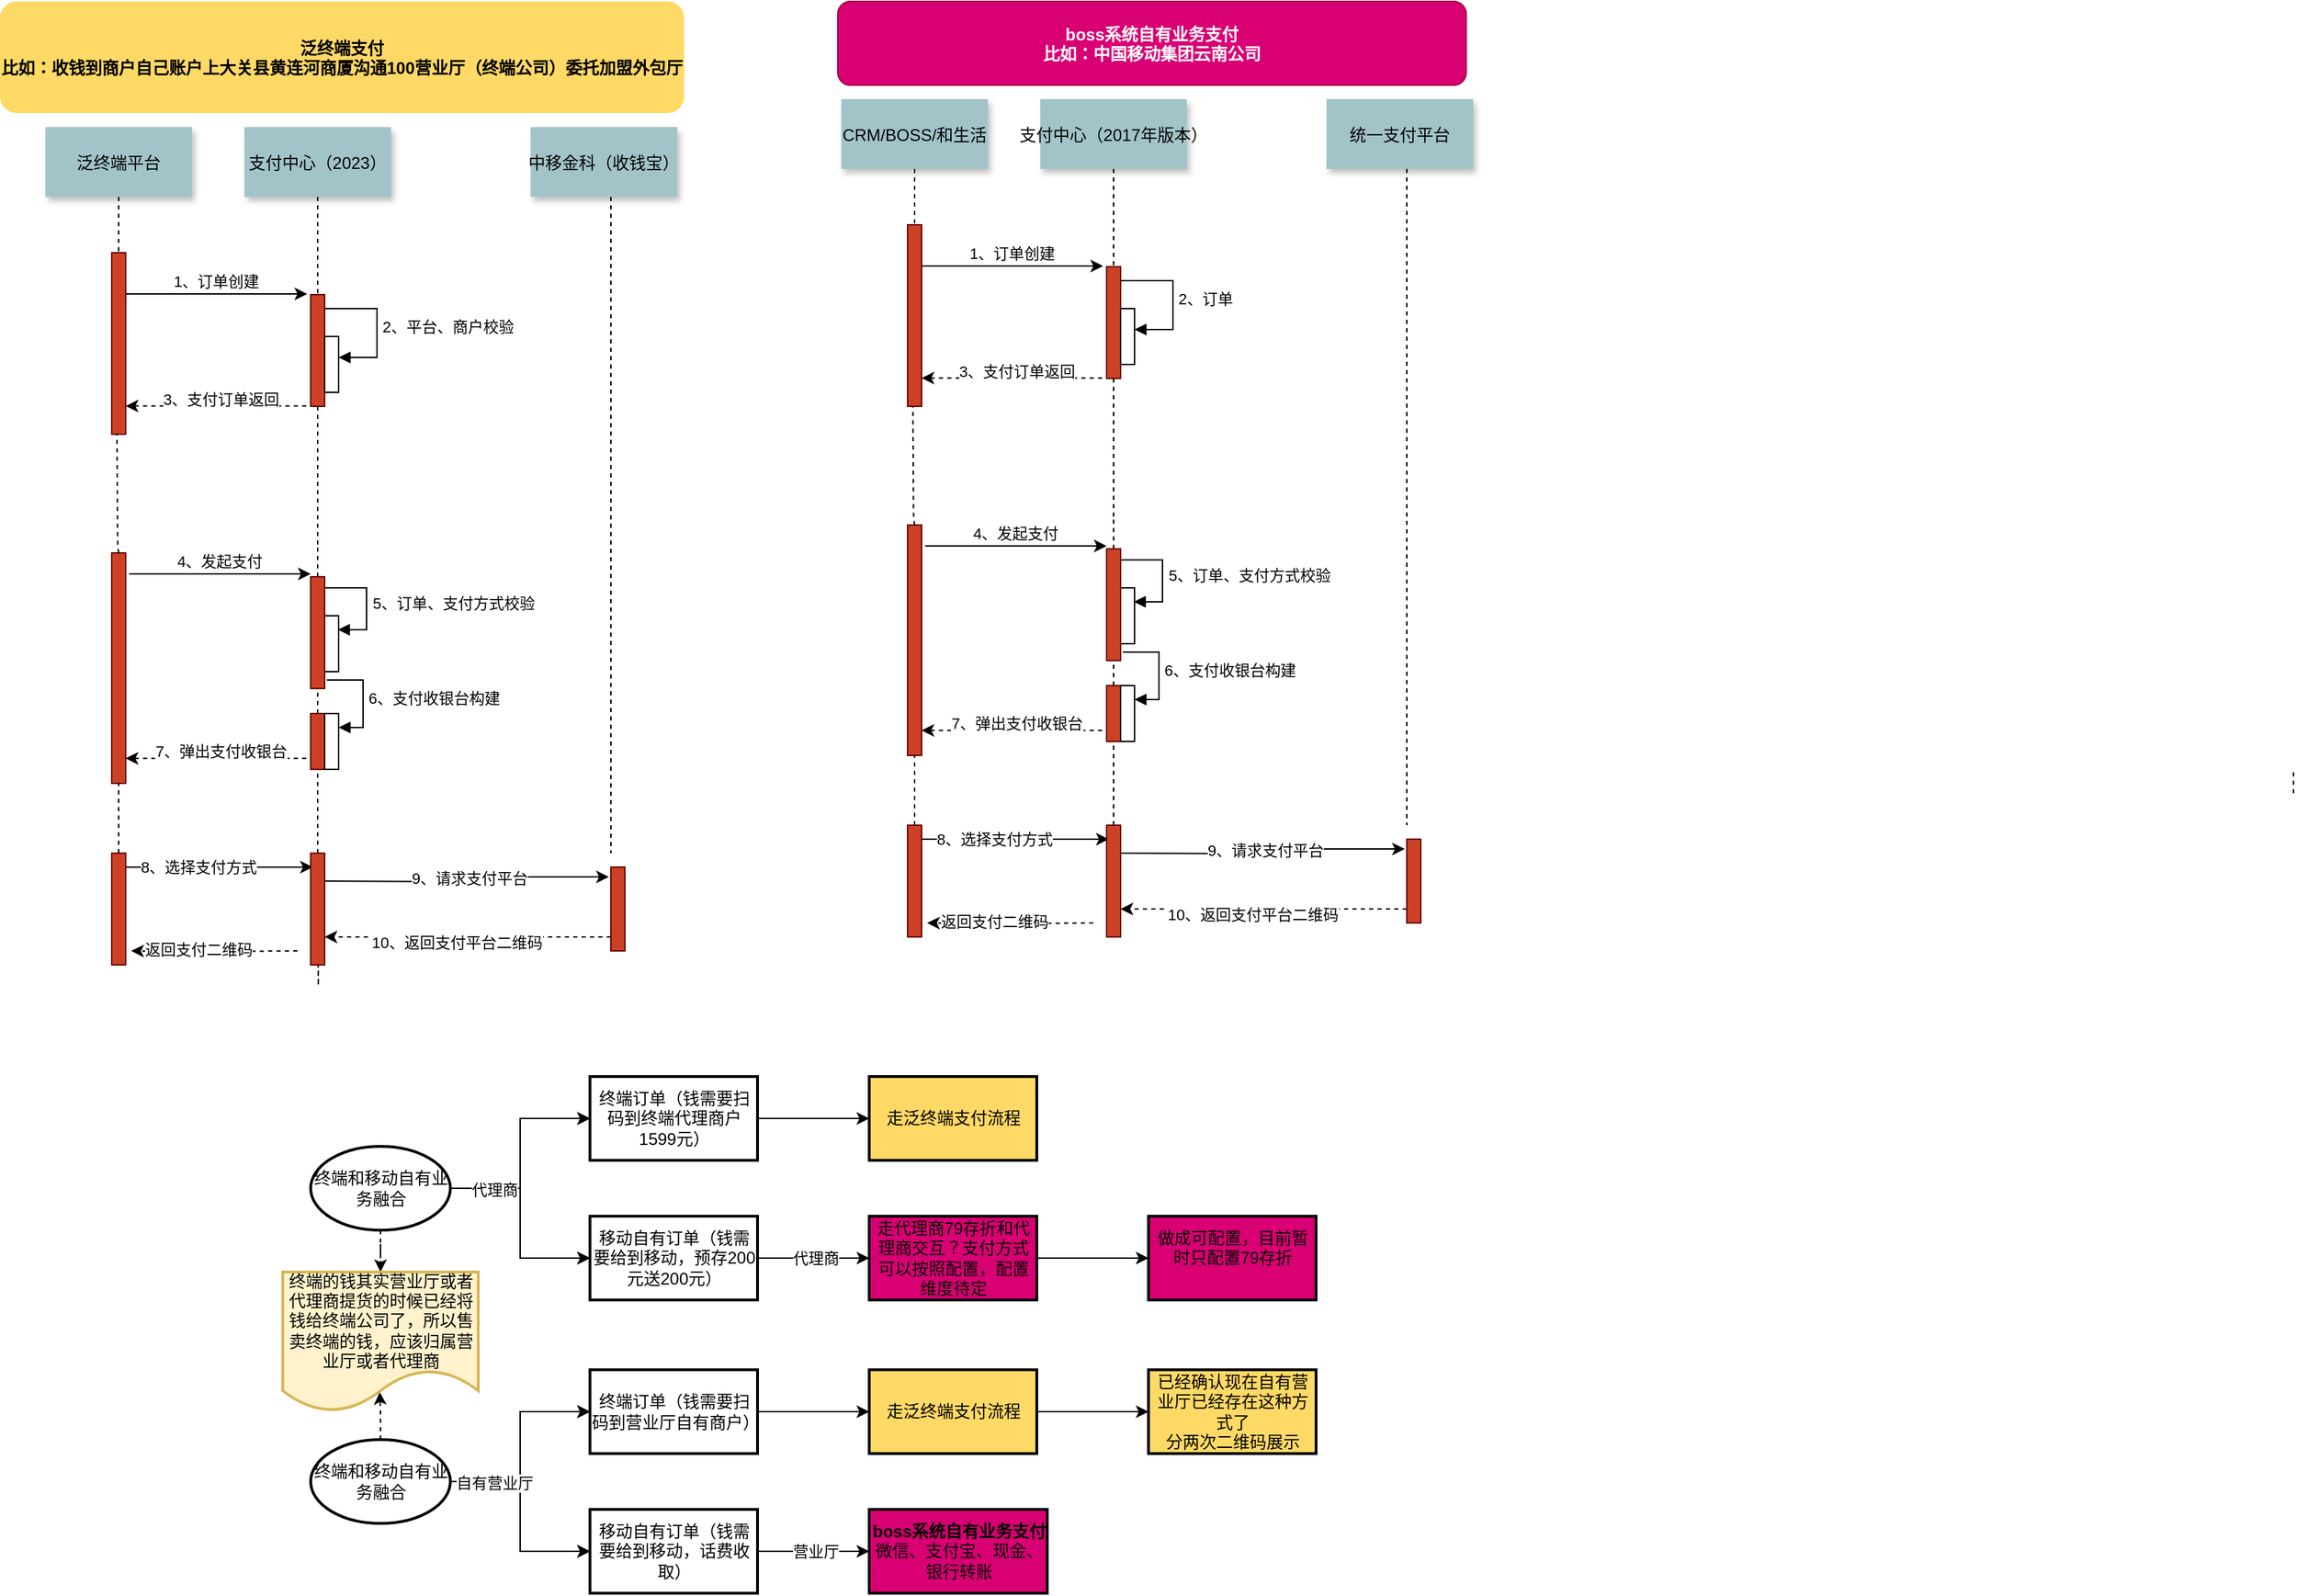 <mxfile version="24.6.4" type="github" pages="2">
  <diagram name="Page-1" id="9361dd3d-8414-5efd-6122-117bd74ce7a7">
    <mxGraphModel dx="943" dy="3307" grid="1" gridSize="10" guides="1" tooltips="1" connect="1" arrows="1" fold="1" page="1" pageScale="1.5" pageWidth="1200" pageHeight="1920" background="none" math="0" shadow="0">
      <root>
        <mxCell id="0" />
        <mxCell id="1" parent="0" />
        <mxCell id="4" value="泛终端平台" style="shadow=1;fillColor=#A2C4C9;strokeColor=none" parent="1" vertex="1">
          <mxGeometry x="152.5" y="60" width="105" height="50" as="geometry" />
        </mxCell>
        <mxCell id="6" value="" style="fillColor=#CC4125;strokeColor=#660000" parent="1" vertex="1">
          <mxGeometry x="342.5" y="180" width="10" height="80" as="geometry" />
        </mxCell>
        <mxCell id="7" value="支付中心（2023）" style="shadow=1;fillColor=#A2C4C9;strokeColor=none" parent="1" vertex="1">
          <mxGeometry x="295" y="60" width="105" height="50" as="geometry" />
        </mxCell>
        <mxCell id="8" value="" style="edgeStyle=none;endArrow=none;dashed=1" parent="1" source="7" target="6" edge="1">
          <mxGeometry x="272.335" y="165" width="100" height="100" as="geometry">
            <mxPoint x="347.259" y="110" as="sourcePoint" />
            <mxPoint x="347.576" y="165" as="targetPoint" />
          </mxGeometry>
        </mxCell>
        <mxCell id="9" value="1、订单创建" style="edgeStyle=none;verticalLabelPosition=top;verticalAlign=bottom" parent="1" edge="1">
          <mxGeometry x="220" y="92" width="100" height="100" as="geometry">
            <mxPoint x="210" y="179.5" as="sourcePoint" />
            <mxPoint x="340" y="179.5" as="targetPoint" />
          </mxGeometry>
        </mxCell>
        <mxCell id="11" value="" style="edgeStyle=none;verticalLabelPosition=top;verticalAlign=bottom;endArrow=none;startArrow=classic;dashed=1" parent="1" edge="1">
          <mxGeometry x="220" y="172.259" width="100" height="100" as="geometry">
            <mxPoint x="210" y="259.759" as="sourcePoint" />
            <mxPoint x="340" y="259.759" as="targetPoint" />
          </mxGeometry>
        </mxCell>
        <mxCell id="1Yy7cPz-D2KHI5b2dax2-93" value="3、支付订单返回" style="edgeLabel;html=1;align=center;verticalAlign=middle;resizable=0;points=[];" parent="11" vertex="1" connectable="0">
          <mxGeometry relative="1" as="geometry">
            <mxPoint x="3" y="-5" as="offset" />
          </mxGeometry>
        </mxCell>
        <mxCell id="52" value="" style="edgeStyle=none;endArrow=none;dashed=1" parent="1" source="1Yy7cPz-D2KHI5b2dax2-121" edge="1">
          <mxGeometry x="376.571" y="339.697" width="100" height="100" as="geometry">
            <mxPoint x="347.806" y="580" as="sourcePoint" />
            <mxPoint x="347.5" y="359.997" as="targetPoint" />
            <Array as="points" />
          </mxGeometry>
        </mxCell>
        <mxCell id="71" value="泛终端支付&#xa;比如：收钱到商户自己账户上大关县黄连河商厦沟通100营业厅（终端公司）委托加盟外包厅" style="rounded=1;fontStyle=1;fillColor=#FFD966;strokeColor=none" parent="1" vertex="1">
          <mxGeometry x="120" y="-30" width="490" height="80" as="geometry" />
        </mxCell>
        <mxCell id="1Yy7cPz-D2KHI5b2dax2-110" value="" style="html=1;points=[[0,0,0,0,5],[0,1,0,0,-5],[1,0,0,0,5],[1,1,0,0,-5]];perimeter=orthogonalPerimeter;outlineConnect=0;targetShapes=umlLifeline;portConstraint=eastwest;newEdgeStyle={&quot;curved&quot;:0,&quot;rounded&quot;:0};fillColor=none;" parent="1" vertex="1">
          <mxGeometry x="352.5" y="210" width="10" height="40" as="geometry" />
        </mxCell>
        <mxCell id="1Yy7cPz-D2KHI5b2dax2-111" value="2、平台、商户校验" style="html=1;align=left;spacingLeft=2;endArrow=block;rounded=0;edgeStyle=orthogonalEdgeStyle;curved=0;rounded=0;" parent="1" source="6" target="1Yy7cPz-D2KHI5b2dax2-110" edge="1">
          <mxGeometry relative="1" as="geometry">
            <mxPoint x="370" y="190" as="sourcePoint" />
            <Array as="points">
              <mxPoint x="390" y="190" />
              <mxPoint x="390" y="225" />
            </Array>
          </mxGeometry>
        </mxCell>
        <mxCell id="1Yy7cPz-D2KHI5b2dax2-113" value="" style="edgeStyle=none;endArrow=none;dashed=1" parent="1" source="6" edge="1">
          <mxGeometry x="376.571" y="339.697" width="100" height="100" as="geometry">
            <mxPoint x="348" y="260" as="sourcePoint" />
            <mxPoint x="347.5" y="360" as="targetPoint" />
            <Array as="points" />
          </mxGeometry>
        </mxCell>
        <mxCell id="1Yy7cPz-D2KHI5b2dax2-114" value="4、发起支付" style="edgeStyle=none;verticalLabelPosition=top;verticalAlign=bottom" parent="1" edge="1">
          <mxGeometry width="100" height="100" as="geometry">
            <mxPoint x="212.5" y="380" as="sourcePoint" />
            <mxPoint x="342.5" y="380" as="targetPoint" />
            <mxPoint as="offset" />
          </mxGeometry>
        </mxCell>
        <mxCell id="1Yy7cPz-D2KHI5b2dax2-119" value="" style="html=1;points=[[0,0,0,0,5],[0,1,0,0,-5],[1,0,0,0,5],[1,1,0,0,-5]];perimeter=orthogonalPerimeter;outlineConnect=0;targetShapes=umlLifeline;portConstraint=eastwest;newEdgeStyle={&quot;curved&quot;:0,&quot;rounded&quot;:0};" parent="1" vertex="1">
          <mxGeometry x="352.5" y="410" width="10" height="40" as="geometry" />
        </mxCell>
        <mxCell id="1Yy7cPz-D2KHI5b2dax2-120" value="5、订单、支付方式校验" style="html=1;align=left;spacingLeft=2;endArrow=block;rounded=0;edgeStyle=orthogonalEdgeStyle;curved=0;rounded=0;" parent="1" edge="1">
          <mxGeometry relative="1" as="geometry">
            <mxPoint x="352.5" y="390" as="sourcePoint" />
            <Array as="points">
              <mxPoint x="382.5" y="420" />
            </Array>
            <mxPoint x="362" y="420" as="targetPoint" />
          </mxGeometry>
        </mxCell>
        <mxCell id="1Yy7cPz-D2KHI5b2dax2-122" value="" style="edgeStyle=none;endArrow=none;dashed=1" parent="1" source="1Yy7cPz-D2KHI5b2dax2-123" target="1Yy7cPz-D2KHI5b2dax2-121" edge="1">
          <mxGeometry x="376.571" y="339.697" width="100" height="100" as="geometry">
            <mxPoint x="347.806" y="580" as="sourcePoint" />
            <mxPoint x="347.5" y="359.997" as="targetPoint" />
            <Array as="points" />
          </mxGeometry>
        </mxCell>
        <mxCell id="1Yy7cPz-D2KHI5b2dax2-121" value="" style="fillColor=#CC4125;strokeColor=#660000" parent="1" vertex="1">
          <mxGeometry x="342.5" y="382.084" width="10" height="80" as="geometry" />
        </mxCell>
        <mxCell id="1Yy7cPz-D2KHI5b2dax2-124" value="" style="edgeStyle=none;endArrow=none;dashed=1" parent="1" source="1Yy7cPz-D2KHI5b2dax2-151" target="1Yy7cPz-D2KHI5b2dax2-123" edge="1">
          <mxGeometry x="376.571" y="339.697" width="100" height="100" as="geometry">
            <mxPoint x="347.806" y="580" as="sourcePoint" />
            <mxPoint x="348" y="462" as="targetPoint" />
            <Array as="points" />
          </mxGeometry>
        </mxCell>
        <mxCell id="1Yy7cPz-D2KHI5b2dax2-123" value="" style="fillColor=#CC4125;strokeColor=#660000" parent="1" vertex="1">
          <mxGeometry x="342.5" y="480.004" width="10" height="40" as="geometry" />
        </mxCell>
        <mxCell id="1Yy7cPz-D2KHI5b2dax2-126" value="" style="edgeStyle=none;verticalLabelPosition=top;verticalAlign=bottom;endArrow=none;startArrow=classic;dashed=1" parent="1" edge="1">
          <mxGeometry x="220" y="172.259" width="100" height="100" as="geometry">
            <mxPoint x="210" y="512.079" as="sourcePoint" />
            <mxPoint x="340" y="512.079" as="targetPoint" />
          </mxGeometry>
        </mxCell>
        <mxCell id="1Yy7cPz-D2KHI5b2dax2-127" value="7、弹出支付收银台" style="edgeLabel;html=1;align=center;verticalAlign=middle;resizable=0;points=[];" parent="1Yy7cPz-D2KHI5b2dax2-126" vertex="1" connectable="0">
          <mxGeometry relative="1" as="geometry">
            <mxPoint x="3" y="-5" as="offset" />
          </mxGeometry>
        </mxCell>
        <mxCell id="1Yy7cPz-D2KHI5b2dax2-131" value="" style="html=1;points=[[0,0,0,0,5],[0,1,0,0,-5],[1,0,0,0,5],[1,1,0,0,-5]];perimeter=orthogonalPerimeter;outlineConnect=0;targetShapes=umlLifeline;portConstraint=eastwest;newEdgeStyle={&quot;curved&quot;:0,&quot;rounded&quot;:0};" parent="1" vertex="1">
          <mxGeometry x="352.5" y="480" width="10" height="40" as="geometry" />
        </mxCell>
        <mxCell id="1Yy7cPz-D2KHI5b2dax2-132" value="6、支付收银台构建" style="html=1;align=left;spacingLeft=2;endArrow=block;rounded=0;edgeStyle=orthogonalEdgeStyle;curved=0;rounded=0;exitX=1.15;exitY=0.924;exitDx=0;exitDy=0;exitPerimeter=0;" parent="1" source="1Yy7cPz-D2KHI5b2dax2-121" target="1Yy7cPz-D2KHI5b2dax2-131" edge="1">
          <mxGeometry relative="1" as="geometry">
            <mxPoint x="363" y="460" as="sourcePoint" />
            <Array as="points">
              <mxPoint x="380" y="456" />
              <mxPoint x="380" y="490" />
            </Array>
          </mxGeometry>
        </mxCell>
        <mxCell id="1Yy7cPz-D2KHI5b2dax2-134" value="" style="edgeStyle=elbowEdgeStyle;elbow=horizontal;endArrow=none;dashed=1" parent="1" source="4" target="2" edge="1">
          <mxGeometry x="230.0" y="310" width="100" height="100" as="geometry">
            <mxPoint x="200" y="110" as="sourcePoint" />
            <mxPoint x="200" y="530" as="targetPoint" />
            <Array as="points" />
          </mxGeometry>
        </mxCell>
        <mxCell id="2" value="" style="fillColor=#CC4125;strokeColor=#660000" parent="1" vertex="1">
          <mxGeometry x="200" y="150" width="10" height="130" as="geometry" />
        </mxCell>
        <mxCell id="66" value="" style="fillColor=#CC4125;strokeColor=#660000" parent="1" vertex="1">
          <mxGeometry x="200" y="365" width="10" height="165" as="geometry" />
        </mxCell>
        <mxCell id="1Yy7cPz-D2KHI5b2dax2-140" value="" style="edgeStyle=none;endArrow=none;dashed=1;entryX=0.25;entryY=1;entryDx=0;entryDy=0;exitX=0.5;exitY=0;exitDx=0;exitDy=0;" parent="1" source="66" edge="1">
          <mxGeometry x="376.571" y="339.697" width="100" height="100" as="geometry">
            <mxPoint x="206.25" y="360" as="sourcePoint" />
            <mxPoint x="203.75" y="280" as="targetPoint" />
            <Array as="points">
              <mxPoint x="204.25" y="360" />
            </Array>
          </mxGeometry>
        </mxCell>
        <mxCell id="1Yy7cPz-D2KHI5b2dax2-152" value="" style="edgeStyle=orthogonalEdgeStyle;rounded=0;orthogonalLoop=1;jettySize=auto;html=1;entryX=0.15;entryY=0.125;entryDx=0;entryDy=0;entryPerimeter=0;" parent="1" source="1Yy7cPz-D2KHI5b2dax2-147" target="1Yy7cPz-D2KHI5b2dax2-151" edge="1">
          <mxGeometry relative="1" as="geometry">
            <Array as="points">
              <mxPoint x="310" y="590" />
              <mxPoint x="310" y="590" />
            </Array>
          </mxGeometry>
        </mxCell>
        <mxCell id="1Yy7cPz-D2KHI5b2dax2-154" value="8、选择支付方式" style="edgeLabel;html=1;align=center;verticalAlign=middle;resizable=0;points=[];" parent="1Yy7cPz-D2KHI5b2dax2-152" vertex="1" connectable="0">
          <mxGeometry x="-0.224" relative="1" as="geometry">
            <mxPoint as="offset" />
          </mxGeometry>
        </mxCell>
        <mxCell id="1Yy7cPz-D2KHI5b2dax2-147" value="" style="fillColor=#CC4125;strokeColor=#660000" parent="1" vertex="1">
          <mxGeometry x="200" y="580" width="10" height="80" as="geometry" />
        </mxCell>
        <mxCell id="1Yy7cPz-D2KHI5b2dax2-150" value="" style="edgeStyle=none;endArrow=none;dashed=1;entryX=0.5;entryY=1;entryDx=0;entryDy=0;" parent="1" target="66" edge="1">
          <mxGeometry x="376.571" y="339.697" width="100" height="100" as="geometry">
            <mxPoint x="205" y="580" as="sourcePoint" />
            <mxPoint x="358" y="530" as="targetPoint" />
            <Array as="points">
              <mxPoint x="205" y="580" />
            </Array>
          </mxGeometry>
        </mxCell>
        <mxCell id="1Yy7cPz-D2KHI5b2dax2-153" value="" style="edgeStyle=none;endArrow=none;dashed=1" parent="1" target="1Yy7cPz-D2KHI5b2dax2-151" edge="1">
          <mxGeometry x="376.571" y="339.697" width="100" height="100" as="geometry">
            <mxPoint x="347.806" y="580" as="sourcePoint" />
            <mxPoint x="348" y="520" as="targetPoint" />
            <Array as="points">
              <mxPoint x="348" y="680" />
            </Array>
          </mxGeometry>
        </mxCell>
        <mxCell id="1Yy7cPz-D2KHI5b2dax2-156" value="" style="edgeStyle=orthogonalEdgeStyle;rounded=0;orthogonalLoop=1;jettySize=auto;html=1;entryX=-0.15;entryY=0.117;entryDx=0;entryDy=0;entryPerimeter=0;" parent="1" target="1Yy7cPz-D2KHI5b2dax2-155" edge="1">
          <mxGeometry relative="1" as="geometry">
            <mxPoint x="352.5" y="600" as="sourcePoint" />
            <mxPoint x="545" y="600" as="targetPoint" />
          </mxGeometry>
        </mxCell>
        <mxCell id="1Yy7cPz-D2KHI5b2dax2-157" value="9、请求支付平台" style="edgeLabel;html=1;align=center;verticalAlign=middle;resizable=0;points=[];" parent="1Yy7cPz-D2KHI5b2dax2-156" vertex="1" connectable="0">
          <mxGeometry x="0.023" relative="1" as="geometry">
            <mxPoint as="offset" />
          </mxGeometry>
        </mxCell>
        <mxCell id="1Yy7cPz-D2KHI5b2dax2-175" value="" style="edgeStyle=orthogonalEdgeStyle;rounded=0;orthogonalLoop=1;jettySize=auto;html=1;dashed=1;entryX=1.4;entryY=0.875;entryDx=0;entryDy=0;entryPerimeter=0;" parent="1" target="1Yy7cPz-D2KHI5b2dax2-147" edge="1">
          <mxGeometry relative="1" as="geometry">
            <mxPoint x="333" y="650" as="sourcePoint" />
            <mxPoint x="243" y="650" as="targetPoint" />
            <Array as="points" />
          </mxGeometry>
        </mxCell>
        <mxCell id="1Yy7cPz-D2KHI5b2dax2-176" value="返回支付二维码" style="edgeLabel;html=1;align=center;verticalAlign=middle;resizable=0;points=[];" parent="1Yy7cPz-D2KHI5b2dax2-175" vertex="1" connectable="0">
          <mxGeometry x="0.197" y="-1" relative="1" as="geometry">
            <mxPoint as="offset" />
          </mxGeometry>
        </mxCell>
        <mxCell id="1Yy7cPz-D2KHI5b2dax2-151" value="" style="fillColor=#CC4125;strokeColor=#660000" parent="1" vertex="1">
          <mxGeometry x="342.5" y="580" width="10" height="80" as="geometry" />
        </mxCell>
        <mxCell id="1Yy7cPz-D2KHI5b2dax2-159" value="" style="edgeStyle=orthogonalEdgeStyle;rounded=0;orthogonalLoop=1;jettySize=auto;html=1;dashed=1;entryX=1;entryY=0.75;entryDx=0;entryDy=0;" parent="1" source="1Yy7cPz-D2KHI5b2dax2-155" target="1Yy7cPz-D2KHI5b2dax2-151" edge="1">
          <mxGeometry relative="1" as="geometry">
            <mxPoint x="465" y="620" as="targetPoint" />
            <Array as="points">
              <mxPoint x="490" y="640" />
              <mxPoint x="490" y="640" />
            </Array>
          </mxGeometry>
        </mxCell>
        <mxCell id="1Yy7cPz-D2KHI5b2dax2-160" value="10、返回支付平台二维码" style="edgeLabel;html=1;align=center;verticalAlign=middle;resizable=0;points=[];" parent="1Yy7cPz-D2KHI5b2dax2-159" vertex="1" connectable="0">
          <mxGeometry x="0.081" y="4" relative="1" as="geometry">
            <mxPoint as="offset" />
          </mxGeometry>
        </mxCell>
        <mxCell id="1Yy7cPz-D2KHI5b2dax2-155" value="" style="fillColor=#CC4125;strokeColor=#660000" parent="1" vertex="1">
          <mxGeometry x="557.5" y="590" width="10" height="60" as="geometry" />
        </mxCell>
        <mxCell id="1Yy7cPz-D2KHI5b2dax2-161" value="中移金科（收钱宝）" style="shadow=1;fillColor=#A2C4C9;strokeColor=none" parent="1" vertex="1">
          <mxGeometry x="500" y="60" width="105" height="50" as="geometry" />
        </mxCell>
        <mxCell id="1Yy7cPz-D2KHI5b2dax2-165" value="" style="edgeStyle=none;endArrow=none;dashed=1;" parent="1" edge="1">
          <mxGeometry x="376.571" y="339.697" width="100" height="100" as="geometry">
            <mxPoint x="557.5" y="110" as="sourcePoint" />
            <mxPoint x="557.5" y="580" as="targetPoint" />
            <Array as="points" />
          </mxGeometry>
        </mxCell>
        <mxCell id="1Yy7cPz-D2KHI5b2dax2-220" value="CRM/BOSS/和生活" style="shadow=1;fillColor=#A2C4C9;strokeColor=none" parent="1" vertex="1">
          <mxGeometry x="722.5" y="40" width="105" height="50" as="geometry" />
        </mxCell>
        <mxCell id="1Yy7cPz-D2KHI5b2dax2-221" value="" style="fillColor=#CC4125;strokeColor=#660000" parent="1" vertex="1">
          <mxGeometry x="912.5" y="160" width="10" height="80" as="geometry" />
        </mxCell>
        <mxCell id="1Yy7cPz-D2KHI5b2dax2-222" value="支付中心（2017年版本）" style="shadow=1;fillColor=#A2C4C9;strokeColor=none" parent="1" vertex="1">
          <mxGeometry x="865" y="40" width="105" height="50" as="geometry" />
        </mxCell>
        <mxCell id="1Yy7cPz-D2KHI5b2dax2-223" value="" style="edgeStyle=none;endArrow=none;dashed=1" parent="1" source="1Yy7cPz-D2KHI5b2dax2-222" target="1Yy7cPz-D2KHI5b2dax2-221" edge="1">
          <mxGeometry x="272.335" y="165" width="100" height="100" as="geometry">
            <mxPoint x="917.259" y="90" as="sourcePoint" />
            <mxPoint x="917.576" y="145" as="targetPoint" />
          </mxGeometry>
        </mxCell>
        <mxCell id="1Yy7cPz-D2KHI5b2dax2-224" value="1、订单创建" style="edgeStyle=none;verticalLabelPosition=top;verticalAlign=bottom" parent="1" edge="1">
          <mxGeometry x="220" y="92" width="100" height="100" as="geometry">
            <mxPoint x="780" y="159.5" as="sourcePoint" />
            <mxPoint x="910" y="159.5" as="targetPoint" />
          </mxGeometry>
        </mxCell>
        <mxCell id="1Yy7cPz-D2KHI5b2dax2-225" value="" style="edgeStyle=none;verticalLabelPosition=top;verticalAlign=bottom;endArrow=none;startArrow=classic;dashed=1" parent="1" edge="1">
          <mxGeometry x="220" y="172.259" width="100" height="100" as="geometry">
            <mxPoint x="780" y="239.759" as="sourcePoint" />
            <mxPoint x="910" y="239.759" as="targetPoint" />
          </mxGeometry>
        </mxCell>
        <mxCell id="1Yy7cPz-D2KHI5b2dax2-226" value="3、支付订单返回" style="edgeLabel;html=1;align=center;verticalAlign=middle;resizable=0;points=[];" parent="1Yy7cPz-D2KHI5b2dax2-225" vertex="1" connectable="0">
          <mxGeometry relative="1" as="geometry">
            <mxPoint x="3" y="-5" as="offset" />
          </mxGeometry>
        </mxCell>
        <mxCell id="1Yy7cPz-D2KHI5b2dax2-227" value="" style="edgeStyle=none;endArrow=none;dashed=1" parent="1" source="1Yy7cPz-D2KHI5b2dax2-237" edge="1">
          <mxGeometry x="376.571" y="339.697" width="100" height="100" as="geometry">
            <mxPoint x="917.806" y="560" as="sourcePoint" />
            <mxPoint x="917.5" y="339.997" as="targetPoint" />
            <Array as="points" />
          </mxGeometry>
        </mxCell>
        <mxCell id="1Yy7cPz-D2KHI5b2dax2-228" value="" style="edgeStyle=none;endArrow=none;dashed=1" parent="1" edge="1">
          <mxGeometry x="1204.071" y="380.087" width="100" height="100" as="geometry">
            <mxPoint x="1762.5" y="522.083" as="sourcePoint" />
            <mxPoint x="1762.5" y="540" as="targetPoint" />
          </mxGeometry>
        </mxCell>
        <mxCell id="1Yy7cPz-D2KHI5b2dax2-229" value="boss系统自有业务支付&#xa;比如：中国移动集团云南公司" style="rounded=1;fontStyle=1;fillColor=#D80073;strokeColor=#A50040;fontColor=#ffffff;" parent="1" vertex="1">
          <mxGeometry x="720" y="-30" width="450" height="60" as="geometry" />
        </mxCell>
        <mxCell id="1Yy7cPz-D2KHI5b2dax2-230" value="" style="html=1;points=[[0,0,0,0,5],[0,1,0,0,-5],[1,0,0,0,5],[1,1,0,0,-5]];perimeter=orthogonalPerimeter;outlineConnect=0;targetShapes=umlLifeline;portConstraint=eastwest;newEdgeStyle={&quot;curved&quot;:0,&quot;rounded&quot;:0};fillColor=none;" parent="1" vertex="1">
          <mxGeometry x="922.5" y="190" width="10" height="40" as="geometry" />
        </mxCell>
        <mxCell id="1Yy7cPz-D2KHI5b2dax2-231" value="2、订单" style="html=1;align=left;spacingLeft=2;endArrow=block;rounded=0;edgeStyle=orthogonalEdgeStyle;curved=0;rounded=0;" parent="1" source="1Yy7cPz-D2KHI5b2dax2-221" target="1Yy7cPz-D2KHI5b2dax2-230" edge="1">
          <mxGeometry relative="1" as="geometry">
            <mxPoint x="940" y="170" as="sourcePoint" />
            <Array as="points">
              <mxPoint x="960" y="170" />
              <mxPoint x="960" y="205" />
            </Array>
          </mxGeometry>
        </mxCell>
        <mxCell id="1Yy7cPz-D2KHI5b2dax2-232" value="" style="edgeStyle=none;endArrow=none;dashed=1" parent="1" source="1Yy7cPz-D2KHI5b2dax2-221" edge="1">
          <mxGeometry x="376.571" y="339.697" width="100" height="100" as="geometry">
            <mxPoint x="918" y="240" as="sourcePoint" />
            <mxPoint x="917.5" y="340" as="targetPoint" />
            <Array as="points" />
          </mxGeometry>
        </mxCell>
        <mxCell id="1Yy7cPz-D2KHI5b2dax2-233" value="4、发起支付" style="edgeStyle=none;verticalLabelPosition=top;verticalAlign=bottom" parent="1" edge="1">
          <mxGeometry width="100" height="100" as="geometry">
            <mxPoint x="782.5" y="360" as="sourcePoint" />
            <mxPoint x="912.5" y="360" as="targetPoint" />
            <mxPoint as="offset" />
          </mxGeometry>
        </mxCell>
        <mxCell id="1Yy7cPz-D2KHI5b2dax2-234" value="" style="html=1;points=[[0,0,0,0,5],[0,1,0,0,-5],[1,0,0,0,5],[1,1,0,0,-5]];perimeter=orthogonalPerimeter;outlineConnect=0;targetShapes=umlLifeline;portConstraint=eastwest;newEdgeStyle={&quot;curved&quot;:0,&quot;rounded&quot;:0};" parent="1" vertex="1">
          <mxGeometry x="922.5" y="390" width="10" height="40" as="geometry" />
        </mxCell>
        <mxCell id="1Yy7cPz-D2KHI5b2dax2-235" value="5、订单、支付方式校验" style="html=1;align=left;spacingLeft=2;endArrow=block;rounded=0;edgeStyle=orthogonalEdgeStyle;curved=0;rounded=0;" parent="1" edge="1">
          <mxGeometry relative="1" as="geometry">
            <mxPoint x="922.5" y="370" as="sourcePoint" />
            <Array as="points">
              <mxPoint x="952.5" y="400" />
            </Array>
            <mxPoint x="932" y="400" as="targetPoint" />
          </mxGeometry>
        </mxCell>
        <mxCell id="1Yy7cPz-D2KHI5b2dax2-236" value="" style="edgeStyle=none;endArrow=none;dashed=1" parent="1" source="1Yy7cPz-D2KHI5b2dax2-239" target="1Yy7cPz-D2KHI5b2dax2-237" edge="1">
          <mxGeometry x="376.571" y="339.697" width="100" height="100" as="geometry">
            <mxPoint x="917.806" y="560" as="sourcePoint" />
            <mxPoint x="917.5" y="339.997" as="targetPoint" />
            <Array as="points" />
          </mxGeometry>
        </mxCell>
        <mxCell id="1Yy7cPz-D2KHI5b2dax2-237" value="" style="fillColor=#CC4125;strokeColor=#660000" parent="1" vertex="1">
          <mxGeometry x="912.5" y="362.084" width="10" height="80" as="geometry" />
        </mxCell>
        <mxCell id="1Yy7cPz-D2KHI5b2dax2-238" value="" style="edgeStyle=none;endArrow=none;dashed=1" parent="1" source="1Yy7cPz-D2KHI5b2dax2-257" target="1Yy7cPz-D2KHI5b2dax2-239" edge="1">
          <mxGeometry x="376.571" y="339.697" width="100" height="100" as="geometry">
            <mxPoint x="917.806" y="560" as="sourcePoint" />
            <mxPoint x="918" y="442" as="targetPoint" />
            <Array as="points" />
          </mxGeometry>
        </mxCell>
        <mxCell id="1Yy7cPz-D2KHI5b2dax2-239" value="" style="fillColor=#CC4125;strokeColor=#660000" parent="1" vertex="1">
          <mxGeometry x="912.5" y="460.004" width="10" height="40" as="geometry" />
        </mxCell>
        <mxCell id="1Yy7cPz-D2KHI5b2dax2-240" value="" style="edgeStyle=none;verticalLabelPosition=top;verticalAlign=bottom;endArrow=none;startArrow=classic;dashed=1" parent="1" edge="1">
          <mxGeometry x="220" y="172.259" width="100" height="100" as="geometry">
            <mxPoint x="780" y="492.079" as="sourcePoint" />
            <mxPoint x="910" y="492.079" as="targetPoint" />
          </mxGeometry>
        </mxCell>
        <mxCell id="1Yy7cPz-D2KHI5b2dax2-241" value="7、弹出支付收银台" style="edgeLabel;html=1;align=center;verticalAlign=middle;resizable=0;points=[];" parent="1Yy7cPz-D2KHI5b2dax2-240" vertex="1" connectable="0">
          <mxGeometry relative="1" as="geometry">
            <mxPoint x="3" y="-5" as="offset" />
          </mxGeometry>
        </mxCell>
        <mxCell id="1Yy7cPz-D2KHI5b2dax2-242" value="" style="html=1;points=[[0,0,0,0,5],[0,1,0,0,-5],[1,0,0,0,5],[1,1,0,0,-5]];perimeter=orthogonalPerimeter;outlineConnect=0;targetShapes=umlLifeline;portConstraint=eastwest;newEdgeStyle={&quot;curved&quot;:0,&quot;rounded&quot;:0};" parent="1" vertex="1">
          <mxGeometry x="922.5" y="460" width="10" height="40" as="geometry" />
        </mxCell>
        <mxCell id="1Yy7cPz-D2KHI5b2dax2-243" value="6、支付收银台构建" style="html=1;align=left;spacingLeft=2;endArrow=block;rounded=0;edgeStyle=orthogonalEdgeStyle;curved=0;rounded=0;exitX=1.15;exitY=0.924;exitDx=0;exitDy=0;exitPerimeter=0;" parent="1" source="1Yy7cPz-D2KHI5b2dax2-237" target="1Yy7cPz-D2KHI5b2dax2-242" edge="1">
          <mxGeometry relative="1" as="geometry">
            <mxPoint x="933" y="440" as="sourcePoint" />
            <Array as="points">
              <mxPoint x="950" y="436" />
              <mxPoint x="950" y="470" />
            </Array>
          </mxGeometry>
        </mxCell>
        <mxCell id="1Yy7cPz-D2KHI5b2dax2-244" value="" style="edgeStyle=elbowEdgeStyle;elbow=horizontal;endArrow=none;dashed=1" parent="1" source="1Yy7cPz-D2KHI5b2dax2-220" target="1Yy7cPz-D2KHI5b2dax2-245" edge="1">
          <mxGeometry x="230.0" y="310" width="100" height="100" as="geometry">
            <mxPoint x="770" y="90" as="sourcePoint" />
            <mxPoint x="770" y="510" as="targetPoint" />
            <Array as="points" />
          </mxGeometry>
        </mxCell>
        <mxCell id="1Yy7cPz-D2KHI5b2dax2-245" value="" style="fillColor=#CC4125;strokeColor=#660000" parent="1" vertex="1">
          <mxGeometry x="770" y="130" width="10" height="130" as="geometry" />
        </mxCell>
        <mxCell id="1Yy7cPz-D2KHI5b2dax2-246" value="" style="fillColor=#CC4125;strokeColor=#660000" parent="1" vertex="1">
          <mxGeometry x="770" y="345" width="10" height="165" as="geometry" />
        </mxCell>
        <mxCell id="1Yy7cPz-D2KHI5b2dax2-247" value="" style="edgeStyle=none;endArrow=none;dashed=1;entryX=0.25;entryY=1;entryDx=0;entryDy=0;exitX=0.5;exitY=0;exitDx=0;exitDy=0;" parent="1" source="1Yy7cPz-D2KHI5b2dax2-246" edge="1">
          <mxGeometry x="376.571" y="339.697" width="100" height="100" as="geometry">
            <mxPoint x="776.25" y="340" as="sourcePoint" />
            <mxPoint x="773.75" y="260" as="targetPoint" />
            <Array as="points">
              <mxPoint x="774.25" y="340" />
            </Array>
          </mxGeometry>
        </mxCell>
        <mxCell id="1Yy7cPz-D2KHI5b2dax2-248" value="" style="edgeStyle=orthogonalEdgeStyle;rounded=0;orthogonalLoop=1;jettySize=auto;html=1;entryX=0.15;entryY=0.125;entryDx=0;entryDy=0;entryPerimeter=0;" parent="1" source="1Yy7cPz-D2KHI5b2dax2-250" target="1Yy7cPz-D2KHI5b2dax2-257" edge="1">
          <mxGeometry relative="1" as="geometry">
            <Array as="points">
              <mxPoint x="880" y="570" />
              <mxPoint x="880" y="570" />
            </Array>
          </mxGeometry>
        </mxCell>
        <mxCell id="1Yy7cPz-D2KHI5b2dax2-249" value="8、选择支付方式" style="edgeLabel;html=1;align=center;verticalAlign=middle;resizable=0;points=[];" parent="1Yy7cPz-D2KHI5b2dax2-248" vertex="1" connectable="0">
          <mxGeometry x="-0.224" relative="1" as="geometry">
            <mxPoint as="offset" />
          </mxGeometry>
        </mxCell>
        <mxCell id="1Yy7cPz-D2KHI5b2dax2-250" value="" style="fillColor=#CC4125;strokeColor=#660000" parent="1" vertex="1">
          <mxGeometry x="770" y="560" width="10" height="80" as="geometry" />
        </mxCell>
        <mxCell id="1Yy7cPz-D2KHI5b2dax2-251" value="" style="edgeStyle=none;endArrow=none;dashed=1;entryX=0.5;entryY=1;entryDx=0;entryDy=0;" parent="1" target="1Yy7cPz-D2KHI5b2dax2-246" edge="1">
          <mxGeometry x="376.571" y="339.697" width="100" height="100" as="geometry">
            <mxPoint x="775" y="560" as="sourcePoint" />
            <mxPoint x="928" y="510" as="targetPoint" />
            <Array as="points">
              <mxPoint x="775" y="560" />
            </Array>
          </mxGeometry>
        </mxCell>
        <mxCell id="1Yy7cPz-D2KHI5b2dax2-253" value="" style="edgeStyle=orthogonalEdgeStyle;rounded=0;orthogonalLoop=1;jettySize=auto;html=1;entryX=-0.15;entryY=0.117;entryDx=0;entryDy=0;entryPerimeter=0;" parent="1" target="1Yy7cPz-D2KHI5b2dax2-260" edge="1">
          <mxGeometry relative="1" as="geometry">
            <mxPoint x="922.5" y="580" as="sourcePoint" />
            <mxPoint x="1115" y="580" as="targetPoint" />
          </mxGeometry>
        </mxCell>
        <mxCell id="1Yy7cPz-D2KHI5b2dax2-254" value="9、请求支付平台" style="edgeLabel;html=1;align=center;verticalAlign=middle;resizable=0;points=[];" parent="1Yy7cPz-D2KHI5b2dax2-253" vertex="1" connectable="0">
          <mxGeometry x="0.023" relative="1" as="geometry">
            <mxPoint as="offset" />
          </mxGeometry>
        </mxCell>
        <mxCell id="1Yy7cPz-D2KHI5b2dax2-255" value="" style="edgeStyle=orthogonalEdgeStyle;rounded=0;orthogonalLoop=1;jettySize=auto;html=1;dashed=1;entryX=1.4;entryY=0.875;entryDx=0;entryDy=0;entryPerimeter=0;" parent="1" target="1Yy7cPz-D2KHI5b2dax2-250" edge="1">
          <mxGeometry relative="1" as="geometry">
            <mxPoint x="903" y="630" as="sourcePoint" />
            <mxPoint x="813" y="630" as="targetPoint" />
            <Array as="points" />
          </mxGeometry>
        </mxCell>
        <mxCell id="1Yy7cPz-D2KHI5b2dax2-256" value="返回支付二维码" style="edgeLabel;html=1;align=center;verticalAlign=middle;resizable=0;points=[];" parent="1Yy7cPz-D2KHI5b2dax2-255" vertex="1" connectable="0">
          <mxGeometry x="0.197" y="-1" relative="1" as="geometry">
            <mxPoint as="offset" />
          </mxGeometry>
        </mxCell>
        <mxCell id="1Yy7cPz-D2KHI5b2dax2-257" value="" style="fillColor=#CC4125;strokeColor=#660000" parent="1" vertex="1">
          <mxGeometry x="912.5" y="560" width="10" height="80" as="geometry" />
        </mxCell>
        <mxCell id="1Yy7cPz-D2KHI5b2dax2-258" value="" style="edgeStyle=orthogonalEdgeStyle;rounded=0;orthogonalLoop=1;jettySize=auto;html=1;dashed=1;entryX=1;entryY=0.75;entryDx=0;entryDy=0;" parent="1" source="1Yy7cPz-D2KHI5b2dax2-260" target="1Yy7cPz-D2KHI5b2dax2-257" edge="1">
          <mxGeometry relative="1" as="geometry">
            <mxPoint x="1035" y="600" as="targetPoint" />
            <Array as="points">
              <mxPoint x="1060" y="620" />
              <mxPoint x="1060" y="620" />
            </Array>
          </mxGeometry>
        </mxCell>
        <mxCell id="1Yy7cPz-D2KHI5b2dax2-259" value="10、返回支付平台二维码" style="edgeLabel;html=1;align=center;verticalAlign=middle;resizable=0;points=[];" parent="1Yy7cPz-D2KHI5b2dax2-258" vertex="1" connectable="0">
          <mxGeometry x="0.081" y="4" relative="1" as="geometry">
            <mxPoint as="offset" />
          </mxGeometry>
        </mxCell>
        <mxCell id="1Yy7cPz-D2KHI5b2dax2-260" value="" style="fillColor=#CC4125;strokeColor=#660000" parent="1" vertex="1">
          <mxGeometry x="1127.5" y="570" width="10" height="60" as="geometry" />
        </mxCell>
        <mxCell id="1Yy7cPz-D2KHI5b2dax2-261" value="统一支付平台" style="shadow=1;fillColor=#A2C4C9;strokeColor=none" parent="1" vertex="1">
          <mxGeometry x="1070" y="40" width="105" height="50" as="geometry" />
        </mxCell>
        <mxCell id="1Yy7cPz-D2KHI5b2dax2-262" value="" style="edgeStyle=none;endArrow=none;dashed=1;" parent="1" edge="1">
          <mxGeometry x="376.571" y="339.697" width="100" height="100" as="geometry">
            <mxPoint x="1127.5" y="90" as="sourcePoint" />
            <mxPoint x="1127.5" y="560" as="targetPoint" />
            <Array as="points" />
          </mxGeometry>
        </mxCell>
        <mxCell id="1Yy7cPz-D2KHI5b2dax2-265" value="" style="edgeStyle=orthogonalEdgeStyle;rounded=0;orthogonalLoop=1;jettySize=auto;html=1;" parent="1" source="1Yy7cPz-D2KHI5b2dax2-263" target="1Yy7cPz-D2KHI5b2dax2-264" edge="1">
          <mxGeometry relative="1" as="geometry" />
        </mxCell>
        <mxCell id="1Yy7cPz-D2KHI5b2dax2-267" value="" style="edgeStyle=orthogonalEdgeStyle;rounded=0;orthogonalLoop=1;jettySize=auto;html=1;" parent="1" source="1Yy7cPz-D2KHI5b2dax2-263" target="1Yy7cPz-D2KHI5b2dax2-264" edge="1">
          <mxGeometry relative="1" as="geometry" />
        </mxCell>
        <mxCell id="1Yy7cPz-D2KHI5b2dax2-268" value="" style="edgeStyle=orthogonalEdgeStyle;rounded=0;orthogonalLoop=1;jettySize=auto;html=1;" parent="1" source="1Yy7cPz-D2KHI5b2dax2-263" target="1Yy7cPz-D2KHI5b2dax2-264" edge="1">
          <mxGeometry relative="1" as="geometry" />
        </mxCell>
        <mxCell id="1Yy7cPz-D2KHI5b2dax2-269" style="edgeStyle=orthogonalEdgeStyle;rounded=0;orthogonalLoop=1;jettySize=auto;html=1;entryX=0;entryY=0.5;entryDx=0;entryDy=0;" parent="1" source="1Yy7cPz-D2KHI5b2dax2-263" target="1Yy7cPz-D2KHI5b2dax2-266" edge="1">
          <mxGeometry relative="1" as="geometry" />
        </mxCell>
        <mxCell id="1Yy7cPz-D2KHI5b2dax2-274" value="" style="edgeStyle=orthogonalEdgeStyle;rounded=0;orthogonalLoop=1;jettySize=auto;html=1;" parent="1" source="1Yy7cPz-D2KHI5b2dax2-263" target="1Yy7cPz-D2KHI5b2dax2-266" edge="1">
          <mxGeometry relative="1" as="geometry" />
        </mxCell>
        <mxCell id="1Yy7cPz-D2KHI5b2dax2-275" value="" style="edgeStyle=orthogonalEdgeStyle;rounded=0;orthogonalLoop=1;jettySize=auto;html=1;" parent="1" source="1Yy7cPz-D2KHI5b2dax2-263" target="1Yy7cPz-D2KHI5b2dax2-266" edge="1">
          <mxGeometry relative="1" as="geometry" />
        </mxCell>
        <mxCell id="1Yy7cPz-D2KHI5b2dax2-278" value="代理商" style="edgeLabel;html=1;align=center;verticalAlign=middle;resizable=0;points=[];" parent="1Yy7cPz-D2KHI5b2dax2-275" vertex="1" connectable="0">
          <mxGeometry x="-0.587" y="-1" relative="1" as="geometry">
            <mxPoint as="offset" />
          </mxGeometry>
        </mxCell>
        <mxCell id="m8eDH4o8tLsZGcGZ9GFc-74" value="" style="edgeStyle=orthogonalEdgeStyle;rounded=0;orthogonalLoop=1;jettySize=auto;html=1;dashed=1;" parent="1" source="1Yy7cPz-D2KHI5b2dax2-263" target="m8eDH4o8tLsZGcGZ9GFc-73" edge="1">
          <mxGeometry relative="1" as="geometry" />
        </mxCell>
        <mxCell id="1Yy7cPz-D2KHI5b2dax2-263" value="终端和移动自有业务融合" style="strokeWidth=2;html=1;shape=mxgraph.flowchart.start_1;whiteSpace=wrap;" parent="1" vertex="1">
          <mxGeometry x="342.5" y="790" width="100" height="60" as="geometry" />
        </mxCell>
        <mxCell id="1Yy7cPz-D2KHI5b2dax2-271" value="" style="edgeStyle=orthogonalEdgeStyle;rounded=0;orthogonalLoop=1;jettySize=auto;html=1;" parent="1" source="1Yy7cPz-D2KHI5b2dax2-264" target="1Yy7cPz-D2KHI5b2dax2-270" edge="1">
          <mxGeometry relative="1" as="geometry" />
        </mxCell>
        <mxCell id="1Yy7cPz-D2KHI5b2dax2-264" value="终端订单（钱需要扫码到终端代理商户1599元）" style="whiteSpace=wrap;html=1;strokeWidth=2;" parent="1" vertex="1">
          <mxGeometry x="542.5" y="740" width="120" height="60" as="geometry" />
        </mxCell>
        <mxCell id="1Yy7cPz-D2KHI5b2dax2-273" value="" style="edgeStyle=orthogonalEdgeStyle;rounded=0;orthogonalLoop=1;jettySize=auto;html=1;" parent="1" source="1Yy7cPz-D2KHI5b2dax2-266" target="1Yy7cPz-D2KHI5b2dax2-272" edge="1">
          <mxGeometry relative="1" as="geometry" />
        </mxCell>
        <mxCell id="1Yy7cPz-D2KHI5b2dax2-277" value="代理商" style="edgeLabel;html=1;align=center;verticalAlign=middle;resizable=0;points=[];" parent="1Yy7cPz-D2KHI5b2dax2-273" vertex="1" connectable="0">
          <mxGeometry x="0.025" relative="1" as="geometry">
            <mxPoint as="offset" />
          </mxGeometry>
        </mxCell>
        <mxCell id="1Yy7cPz-D2KHI5b2dax2-266" value="移动自有订单（钱需要给到移动，预存200元送200元）" style="whiteSpace=wrap;html=1;strokeWidth=2;" parent="1" vertex="1">
          <mxGeometry x="542.5" y="840" width="120" height="60" as="geometry" />
        </mxCell>
        <mxCell id="1Yy7cPz-D2KHI5b2dax2-270" value="走泛终端支付流程" style="whiteSpace=wrap;html=1;strokeWidth=2;fillColor=#FFD966;" parent="1" vertex="1">
          <mxGeometry x="742.5" y="740" width="120" height="60" as="geometry" />
        </mxCell>
        <mxCell id="1Yy7cPz-D2KHI5b2dax2-295" value="" style="edgeStyle=orthogonalEdgeStyle;rounded=0;orthogonalLoop=1;jettySize=auto;html=1;" parent="1" source="1Yy7cPz-D2KHI5b2dax2-272" target="1Yy7cPz-D2KHI5b2dax2-294" edge="1">
          <mxGeometry relative="1" as="geometry" />
        </mxCell>
        <mxCell id="1Yy7cPz-D2KHI5b2dax2-272" value="走代理商79存折和代理商交互？支付方式可以按照配置，配置维度待定" style="whiteSpace=wrap;html=1;strokeWidth=2;fillColor=#D80073;" parent="1" vertex="1">
          <mxGeometry x="742.5" y="840" width="120" height="60" as="geometry" />
        </mxCell>
        <mxCell id="1Yy7cPz-D2KHI5b2dax2-279" value="" style="edgeStyle=orthogonalEdgeStyle;rounded=0;orthogonalLoop=1;jettySize=auto;html=1;" parent="1" source="1Yy7cPz-D2KHI5b2dax2-286" target="1Yy7cPz-D2KHI5b2dax2-288" edge="1">
          <mxGeometry relative="1" as="geometry" />
        </mxCell>
        <mxCell id="1Yy7cPz-D2KHI5b2dax2-280" value="" style="edgeStyle=orthogonalEdgeStyle;rounded=0;orthogonalLoop=1;jettySize=auto;html=1;" parent="1" source="1Yy7cPz-D2KHI5b2dax2-286" target="1Yy7cPz-D2KHI5b2dax2-288" edge="1">
          <mxGeometry relative="1" as="geometry" />
        </mxCell>
        <mxCell id="1Yy7cPz-D2KHI5b2dax2-281" value="" style="edgeStyle=orthogonalEdgeStyle;rounded=0;orthogonalLoop=1;jettySize=auto;html=1;" parent="1" source="1Yy7cPz-D2KHI5b2dax2-286" target="1Yy7cPz-D2KHI5b2dax2-288" edge="1">
          <mxGeometry relative="1" as="geometry" />
        </mxCell>
        <mxCell id="1Yy7cPz-D2KHI5b2dax2-282" style="edgeStyle=orthogonalEdgeStyle;rounded=0;orthogonalLoop=1;jettySize=auto;html=1;entryX=0;entryY=0.5;entryDx=0;entryDy=0;" parent="1" source="1Yy7cPz-D2KHI5b2dax2-286" target="1Yy7cPz-D2KHI5b2dax2-291" edge="1">
          <mxGeometry relative="1" as="geometry" />
        </mxCell>
        <mxCell id="1Yy7cPz-D2KHI5b2dax2-283" value="" style="edgeStyle=orthogonalEdgeStyle;rounded=0;orthogonalLoop=1;jettySize=auto;html=1;" parent="1" source="1Yy7cPz-D2KHI5b2dax2-286" target="1Yy7cPz-D2KHI5b2dax2-291" edge="1">
          <mxGeometry relative="1" as="geometry" />
        </mxCell>
        <mxCell id="1Yy7cPz-D2KHI5b2dax2-284" value="" style="edgeStyle=orthogonalEdgeStyle;rounded=0;orthogonalLoop=1;jettySize=auto;html=1;" parent="1" source="1Yy7cPz-D2KHI5b2dax2-286" target="1Yy7cPz-D2KHI5b2dax2-291" edge="1">
          <mxGeometry relative="1" as="geometry" />
        </mxCell>
        <mxCell id="1Yy7cPz-D2KHI5b2dax2-285" value="自有营业厅" style="edgeLabel;html=1;align=center;verticalAlign=middle;resizable=0;points=[];" parent="1Yy7cPz-D2KHI5b2dax2-284" vertex="1" connectable="0">
          <mxGeometry x="-0.587" y="-1" relative="1" as="geometry">
            <mxPoint as="offset" />
          </mxGeometry>
        </mxCell>
        <mxCell id="m8eDH4o8tLsZGcGZ9GFc-75" value="" style="edgeStyle=orthogonalEdgeStyle;rounded=0;orthogonalLoop=1;jettySize=auto;html=1;dashed=1;entryX=0.496;entryY=0.86;entryDx=0;entryDy=0;entryPerimeter=0;" parent="1" source="1Yy7cPz-D2KHI5b2dax2-286" target="m8eDH4o8tLsZGcGZ9GFc-73" edge="1">
          <mxGeometry relative="1" as="geometry">
            <Array as="points" />
          </mxGeometry>
        </mxCell>
        <mxCell id="1Yy7cPz-D2KHI5b2dax2-286" value="终端和移动自有业务融合" style="strokeWidth=2;html=1;shape=mxgraph.flowchart.start_1;whiteSpace=wrap;" parent="1" vertex="1">
          <mxGeometry x="342.5" y="1000" width="100" height="60" as="geometry" />
        </mxCell>
        <mxCell id="1Yy7cPz-D2KHI5b2dax2-287" value="" style="edgeStyle=orthogonalEdgeStyle;rounded=0;orthogonalLoop=1;jettySize=auto;html=1;" parent="1" source="1Yy7cPz-D2KHI5b2dax2-288" target="1Yy7cPz-D2KHI5b2dax2-292" edge="1">
          <mxGeometry relative="1" as="geometry" />
        </mxCell>
        <mxCell id="1Yy7cPz-D2KHI5b2dax2-288" value="终端订单（钱需要扫码到营业厅自有商户）" style="whiteSpace=wrap;html=1;strokeWidth=2;" parent="1" vertex="1">
          <mxGeometry x="542.5" y="950" width="120" height="60" as="geometry" />
        </mxCell>
        <mxCell id="1Yy7cPz-D2KHI5b2dax2-289" value="" style="edgeStyle=orthogonalEdgeStyle;rounded=0;orthogonalLoop=1;jettySize=auto;html=1;" parent="1" source="1Yy7cPz-D2KHI5b2dax2-291" target="1Yy7cPz-D2KHI5b2dax2-293" edge="1">
          <mxGeometry relative="1" as="geometry" />
        </mxCell>
        <mxCell id="1Yy7cPz-D2KHI5b2dax2-290" value="营业厅" style="edgeLabel;html=1;align=center;verticalAlign=middle;resizable=0;points=[];" parent="1Yy7cPz-D2KHI5b2dax2-289" vertex="1" connectable="0">
          <mxGeometry x="0.025" relative="1" as="geometry">
            <mxPoint as="offset" />
          </mxGeometry>
        </mxCell>
        <mxCell id="1Yy7cPz-D2KHI5b2dax2-291" value="移动自有订单（钱需要给到移动，话费收取）" style="whiteSpace=wrap;html=1;strokeWidth=2;" parent="1" vertex="1">
          <mxGeometry x="542.5" y="1050" width="120" height="60" as="geometry" />
        </mxCell>
        <mxCell id="1Yy7cPz-D2KHI5b2dax2-297" value="" style="edgeStyle=orthogonalEdgeStyle;rounded=0;orthogonalLoop=1;jettySize=auto;html=1;" parent="1" source="1Yy7cPz-D2KHI5b2dax2-292" target="1Yy7cPz-D2KHI5b2dax2-296" edge="1">
          <mxGeometry relative="1" as="geometry" />
        </mxCell>
        <mxCell id="1Yy7cPz-D2KHI5b2dax2-292" value="走泛终端支付流程" style="whiteSpace=wrap;html=1;strokeWidth=2;fillColor=#FFD966;" parent="1" vertex="1">
          <mxGeometry x="742.5" y="950" width="120" height="60" as="geometry" />
        </mxCell>
        <mxCell id="1Yy7cPz-D2KHI5b2dax2-293" value="&lt;span style=&quot;font-weight: 700; text-wrap: nowrap;&quot;&gt;boss系统自有业务支付&lt;br&gt;&lt;/span&gt;微信、支付宝、现金、银行转账" style="whiteSpace=wrap;html=1;strokeWidth=2;fillColor=#D80073;" parent="1" vertex="1">
          <mxGeometry x="742.5" y="1050" width="127.5" height="60" as="geometry" />
        </mxCell>
        <mxCell id="1Yy7cPz-D2KHI5b2dax2-294" value="&lt;div&gt;做成可配置，目前暂时只配置79存折&lt;/div&gt;&lt;div&gt;&lt;br&gt;&lt;/div&gt;" style="whiteSpace=wrap;html=1;fillColor=#D80073;strokeWidth=2;" parent="1" vertex="1">
          <mxGeometry x="942.5" y="840" width="120" height="60" as="geometry" />
        </mxCell>
        <mxCell id="1Yy7cPz-D2KHI5b2dax2-296" value="已经确认现在自有营业厅已经存在这种方式了&lt;div&gt;分两次二维码展示&lt;/div&gt;" style="whiteSpace=wrap;html=1;fillColor=#FFD966;strokeWidth=2;" parent="1" vertex="1">
          <mxGeometry x="942.5" y="950" width="120" height="60" as="geometry" />
        </mxCell>
        <mxCell id="m8eDH4o8tLsZGcGZ9GFc-73" value="终端的钱其实营业厅或者代理商提货的时候已经将钱给终端公司了，所以售卖终端的钱，应该归属营业厅或者代理商" style="shape=document;whiteSpace=wrap;html=1;boundedLbl=1;strokeWidth=2;size=0.3;fillColor=#fff2cc;strokeColor=#d6b656;" parent="1" vertex="1">
          <mxGeometry x="322.5" y="880" width="140" height="100" as="geometry" />
        </mxCell>
      </root>
    </mxGraphModel>
  </diagram>
  <diagram id="8Ax1dQd_HPw9nHr5B4px" name="第 2 页">
    <mxGraphModel grid="1" page="1" gridSize="10" guides="1" tooltips="1" connect="1" arrows="1" fold="1" pageScale="1" pageWidth="827" pageHeight="1169" math="0" shadow="0">
      <root>
        <mxCell id="0" />
        <mxCell id="1" parent="0" />
      </root>
    </mxGraphModel>
  </diagram>
</mxfile>
